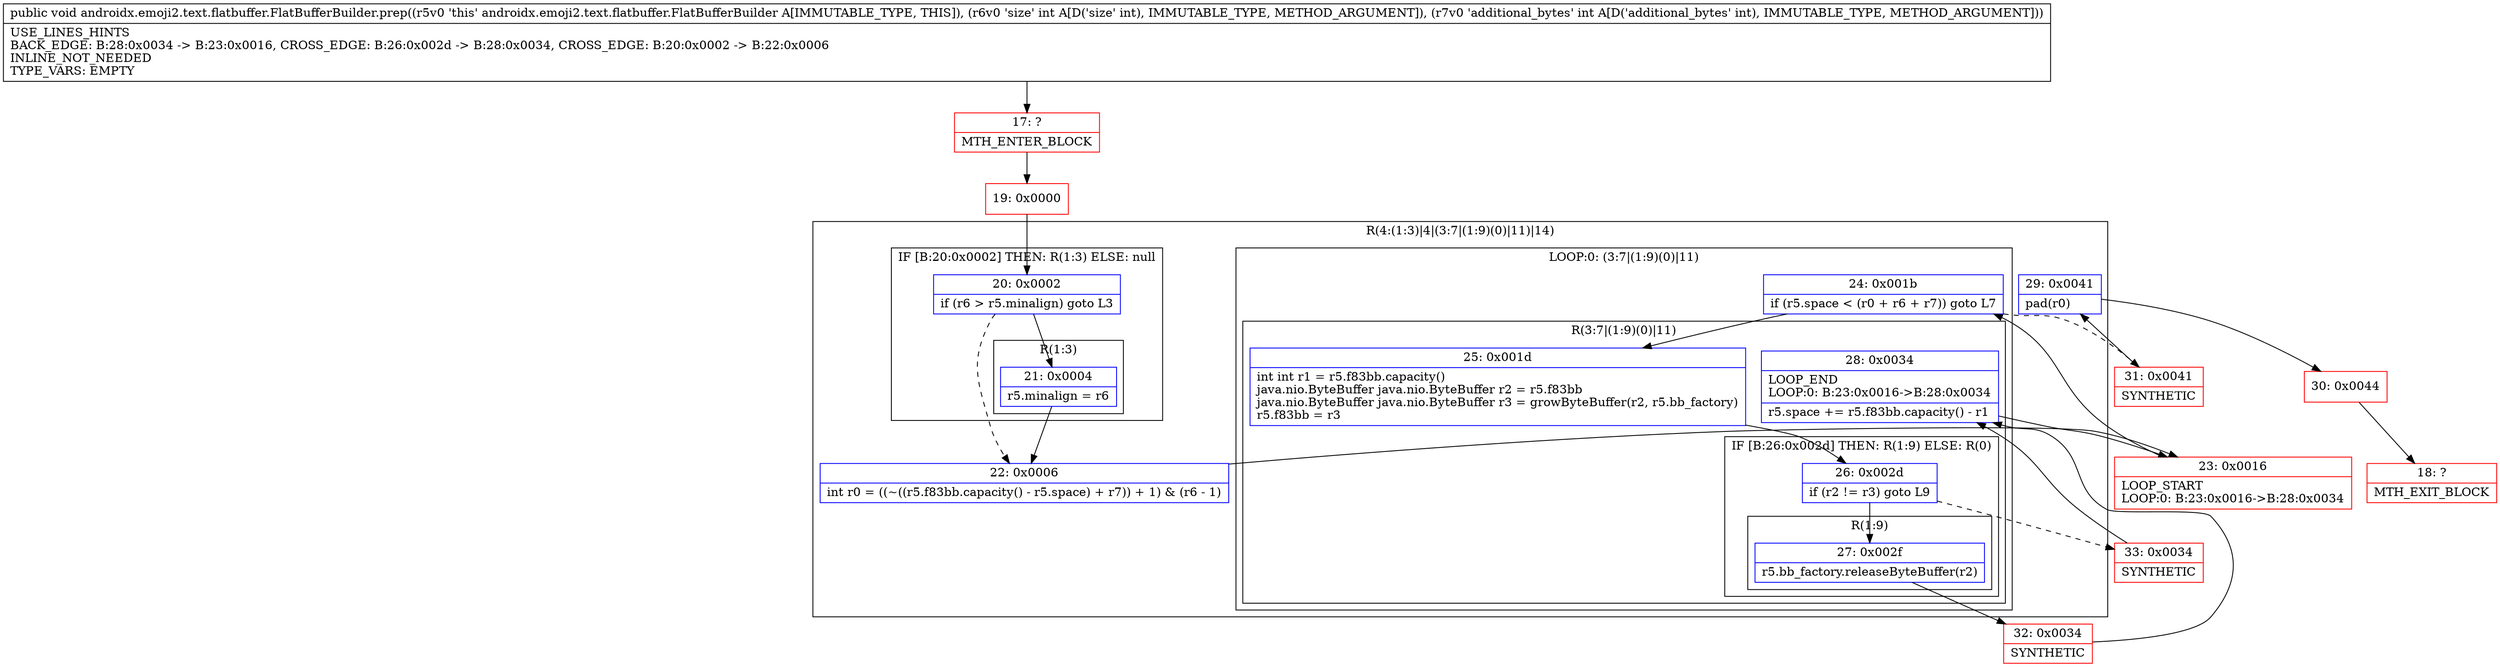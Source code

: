 digraph "CFG forandroidx.emoji2.text.flatbuffer.FlatBufferBuilder.prep(II)V" {
subgraph cluster_Region_1425858872 {
label = "R(4:(1:3)|4|(3:7|(1:9)(0)|11)|14)";
node [shape=record,color=blue];
subgraph cluster_IfRegion_256364812 {
label = "IF [B:20:0x0002] THEN: R(1:3) ELSE: null";
node [shape=record,color=blue];
Node_20 [shape=record,label="{20\:\ 0x0002|if (r6 \> r5.minalign) goto L3\l}"];
subgraph cluster_Region_1996205324 {
label = "R(1:3)";
node [shape=record,color=blue];
Node_21 [shape=record,label="{21\:\ 0x0004|r5.minalign = r6\l}"];
}
}
Node_22 [shape=record,label="{22\:\ 0x0006|int r0 = ((~((r5.f83bb.capacity() \- r5.space) + r7)) + 1) & (r6 \- 1)\l}"];
subgraph cluster_LoopRegion_1202918900 {
label = "LOOP:0: (3:7|(1:9)(0)|11)";
node [shape=record,color=blue];
Node_24 [shape=record,label="{24\:\ 0x001b|if (r5.space \< (r0 + r6 + r7)) goto L7\l}"];
subgraph cluster_Region_2066629924 {
label = "R(3:7|(1:9)(0)|11)";
node [shape=record,color=blue];
Node_25 [shape=record,label="{25\:\ 0x001d|int int r1 = r5.f83bb.capacity()\ljava.nio.ByteBuffer java.nio.ByteBuffer r2 = r5.f83bb\ljava.nio.ByteBuffer java.nio.ByteBuffer r3 = growByteBuffer(r2, r5.bb_factory)\lr5.f83bb = r3\l}"];
subgraph cluster_IfRegion_2143792820 {
label = "IF [B:26:0x002d] THEN: R(1:9) ELSE: R(0)";
node [shape=record,color=blue];
Node_26 [shape=record,label="{26\:\ 0x002d|if (r2 != r3) goto L9\l}"];
subgraph cluster_Region_1283552597 {
label = "R(1:9)";
node [shape=record,color=blue];
Node_27 [shape=record,label="{27\:\ 0x002f|r5.bb_factory.releaseByteBuffer(r2)\l}"];
}
subgraph cluster_Region_267495453 {
label = "R(0)";
node [shape=record,color=blue];
}
}
Node_28 [shape=record,label="{28\:\ 0x0034|LOOP_END\lLOOP:0: B:23:0x0016\-\>B:28:0x0034\l|r5.space += r5.f83bb.capacity() \- r1\l}"];
}
}
Node_29 [shape=record,label="{29\:\ 0x0041|pad(r0)\l}"];
}
Node_17 [shape=record,color=red,label="{17\:\ ?|MTH_ENTER_BLOCK\l}"];
Node_19 [shape=record,color=red,label="{19\:\ 0x0000}"];
Node_23 [shape=record,color=red,label="{23\:\ 0x0016|LOOP_START\lLOOP:0: B:23:0x0016\-\>B:28:0x0034\l}"];
Node_32 [shape=record,color=red,label="{32\:\ 0x0034|SYNTHETIC\l}"];
Node_33 [shape=record,color=red,label="{33\:\ 0x0034|SYNTHETIC\l}"];
Node_31 [shape=record,color=red,label="{31\:\ 0x0041|SYNTHETIC\l}"];
Node_30 [shape=record,color=red,label="{30\:\ 0x0044}"];
Node_18 [shape=record,color=red,label="{18\:\ ?|MTH_EXIT_BLOCK\l}"];
MethodNode[shape=record,label="{public void androidx.emoji2.text.flatbuffer.FlatBufferBuilder.prep((r5v0 'this' androidx.emoji2.text.flatbuffer.FlatBufferBuilder A[IMMUTABLE_TYPE, THIS]), (r6v0 'size' int A[D('size' int), IMMUTABLE_TYPE, METHOD_ARGUMENT]), (r7v0 'additional_bytes' int A[D('additional_bytes' int), IMMUTABLE_TYPE, METHOD_ARGUMENT]))  | USE_LINES_HINTS\lBACK_EDGE: B:28:0x0034 \-\> B:23:0x0016, CROSS_EDGE: B:26:0x002d \-\> B:28:0x0034, CROSS_EDGE: B:20:0x0002 \-\> B:22:0x0006\lINLINE_NOT_NEEDED\lTYPE_VARS: EMPTY\l}"];
MethodNode -> Node_17;Node_20 -> Node_21;
Node_20 -> Node_22[style=dashed];
Node_21 -> Node_22;
Node_22 -> Node_23;
Node_24 -> Node_25;
Node_24 -> Node_31[style=dashed];
Node_25 -> Node_26;
Node_26 -> Node_27;
Node_26 -> Node_33[style=dashed];
Node_27 -> Node_32;
Node_28 -> Node_23;
Node_29 -> Node_30;
Node_17 -> Node_19;
Node_19 -> Node_20;
Node_23 -> Node_24;
Node_32 -> Node_28;
Node_33 -> Node_28;
Node_31 -> Node_29;
Node_30 -> Node_18;
}

